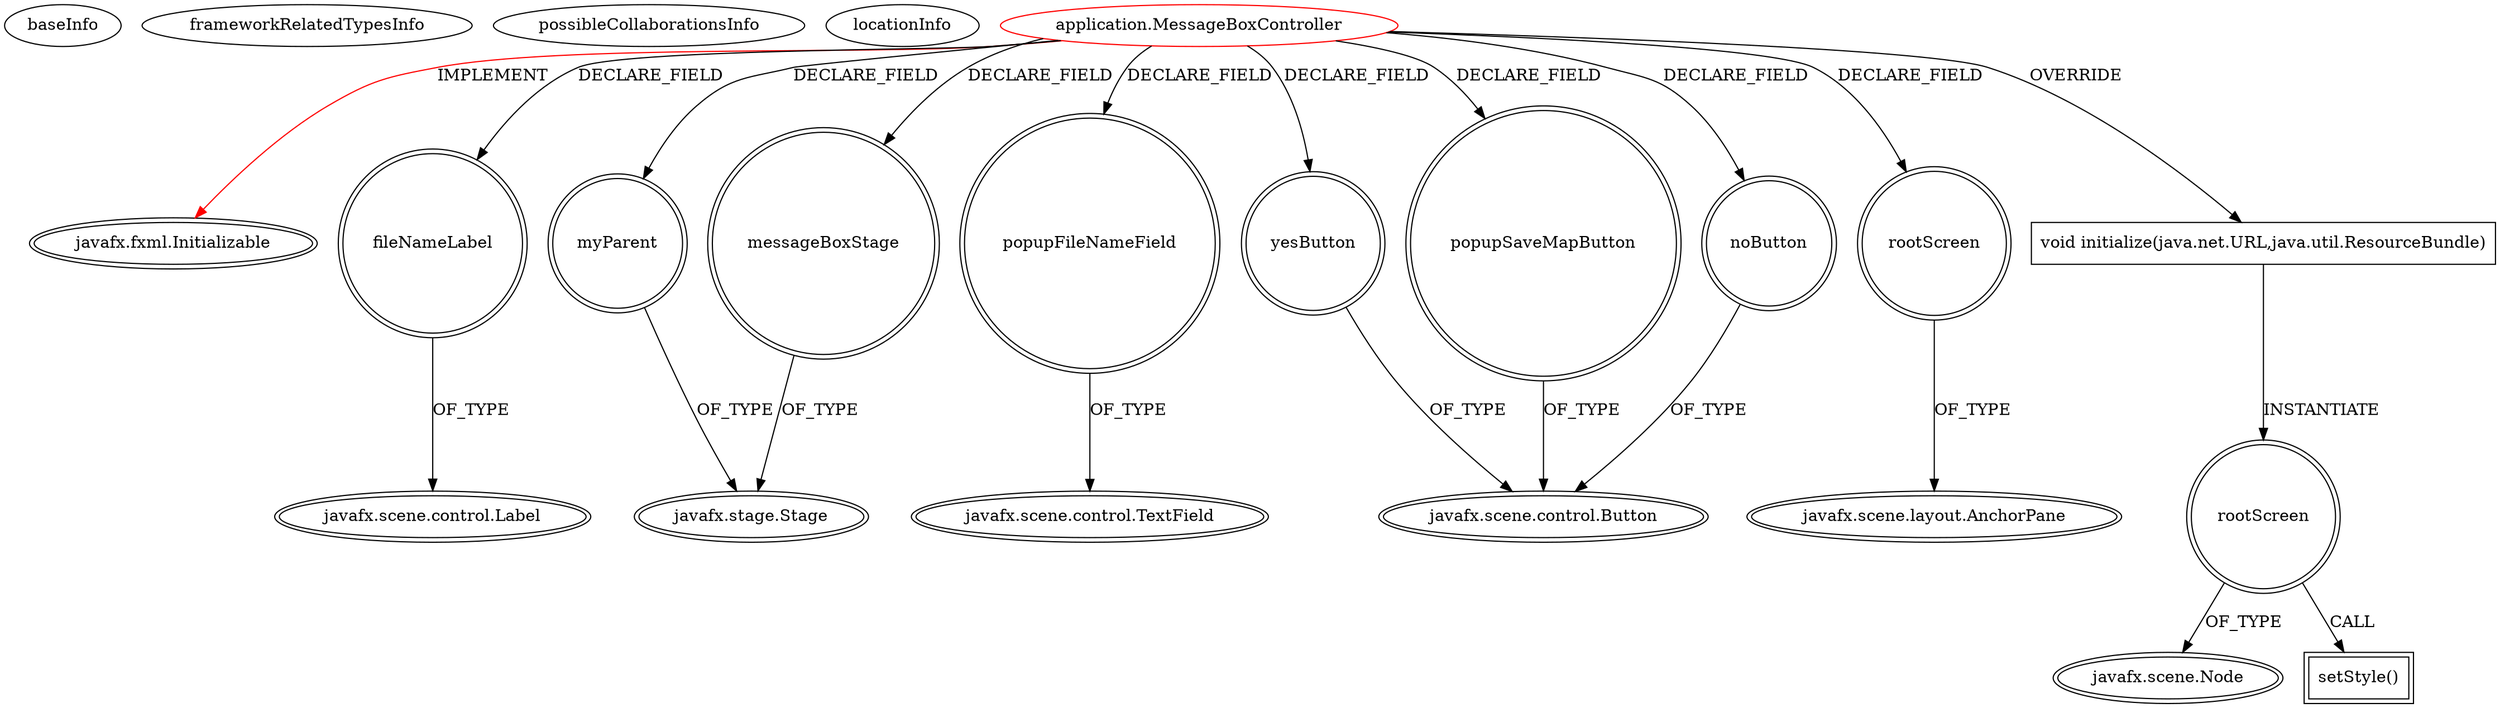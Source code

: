 digraph {
baseInfo[graphId=4710,category="extension_graph",isAnonymous=false,possibleRelation=false]
frameworkRelatedTypesInfo[0="javafx.fxml.Initializable"]
possibleCollaborationsInfo[]
locationInfo[projectName="walker-clint-AIProj3",filePath="/walker-clint-AIProj3/AIProj3-master/src/application/MessageBoxController.java",contextSignature="MessageBoxController",graphId="4710"]
0[label="application.MessageBoxController",vertexType="ROOT_CLIENT_CLASS_DECLARATION",isFrameworkType=false,color=red]
1[label="javafx.fxml.Initializable",vertexType="FRAMEWORK_INTERFACE_TYPE",isFrameworkType=true,peripheries=2]
2[label="fileNameLabel",vertexType="FIELD_DECLARATION",isFrameworkType=true,peripheries=2,shape=circle]
3[label="javafx.scene.control.Label",vertexType="FRAMEWORK_CLASS_TYPE",isFrameworkType=true,peripheries=2]
4[label="messageBoxStage",vertexType="FIELD_DECLARATION",isFrameworkType=true,peripheries=2,shape=circle]
5[label="javafx.stage.Stage",vertexType="FRAMEWORK_CLASS_TYPE",isFrameworkType=true,peripheries=2]
6[label="myParent",vertexType="FIELD_DECLARATION",isFrameworkType=true,peripheries=2,shape=circle]
8[label="noButton",vertexType="FIELD_DECLARATION",isFrameworkType=true,peripheries=2,shape=circle]
9[label="javafx.scene.control.Button",vertexType="FRAMEWORK_CLASS_TYPE",isFrameworkType=true,peripheries=2]
10[label="popupFileNameField",vertexType="FIELD_DECLARATION",isFrameworkType=true,peripheries=2,shape=circle]
11[label="javafx.scene.control.TextField",vertexType="FRAMEWORK_CLASS_TYPE",isFrameworkType=true,peripheries=2]
12[label="popupSaveMapButton",vertexType="FIELD_DECLARATION",isFrameworkType=true,peripheries=2,shape=circle]
14[label="rootScreen",vertexType="FIELD_DECLARATION",isFrameworkType=true,peripheries=2,shape=circle]
15[label="javafx.scene.layout.AnchorPane",vertexType="FRAMEWORK_CLASS_TYPE",isFrameworkType=true,peripheries=2]
16[label="yesButton",vertexType="FIELD_DECLARATION",isFrameworkType=true,peripheries=2,shape=circle]
18[label="void initialize(java.net.URL,java.util.ResourceBundle)",vertexType="OVERRIDING_METHOD_DECLARATION",isFrameworkType=false,shape=box]
19[label="rootScreen",vertexType="VARIABLE_EXPRESION",isFrameworkType=true,peripheries=2,shape=circle]
21[label="javafx.scene.Node",vertexType="FRAMEWORK_CLASS_TYPE",isFrameworkType=true,peripheries=2]
20[label="setStyle()",vertexType="INSIDE_CALL",isFrameworkType=true,peripheries=2,shape=box]
0->1[label="IMPLEMENT",color=red]
0->2[label="DECLARE_FIELD"]
2->3[label="OF_TYPE"]
0->4[label="DECLARE_FIELD"]
4->5[label="OF_TYPE"]
0->6[label="DECLARE_FIELD"]
6->5[label="OF_TYPE"]
0->8[label="DECLARE_FIELD"]
8->9[label="OF_TYPE"]
0->10[label="DECLARE_FIELD"]
10->11[label="OF_TYPE"]
0->12[label="DECLARE_FIELD"]
12->9[label="OF_TYPE"]
0->14[label="DECLARE_FIELD"]
14->15[label="OF_TYPE"]
0->16[label="DECLARE_FIELD"]
16->9[label="OF_TYPE"]
0->18[label="OVERRIDE"]
18->19[label="INSTANTIATE"]
19->21[label="OF_TYPE"]
19->20[label="CALL"]
}
